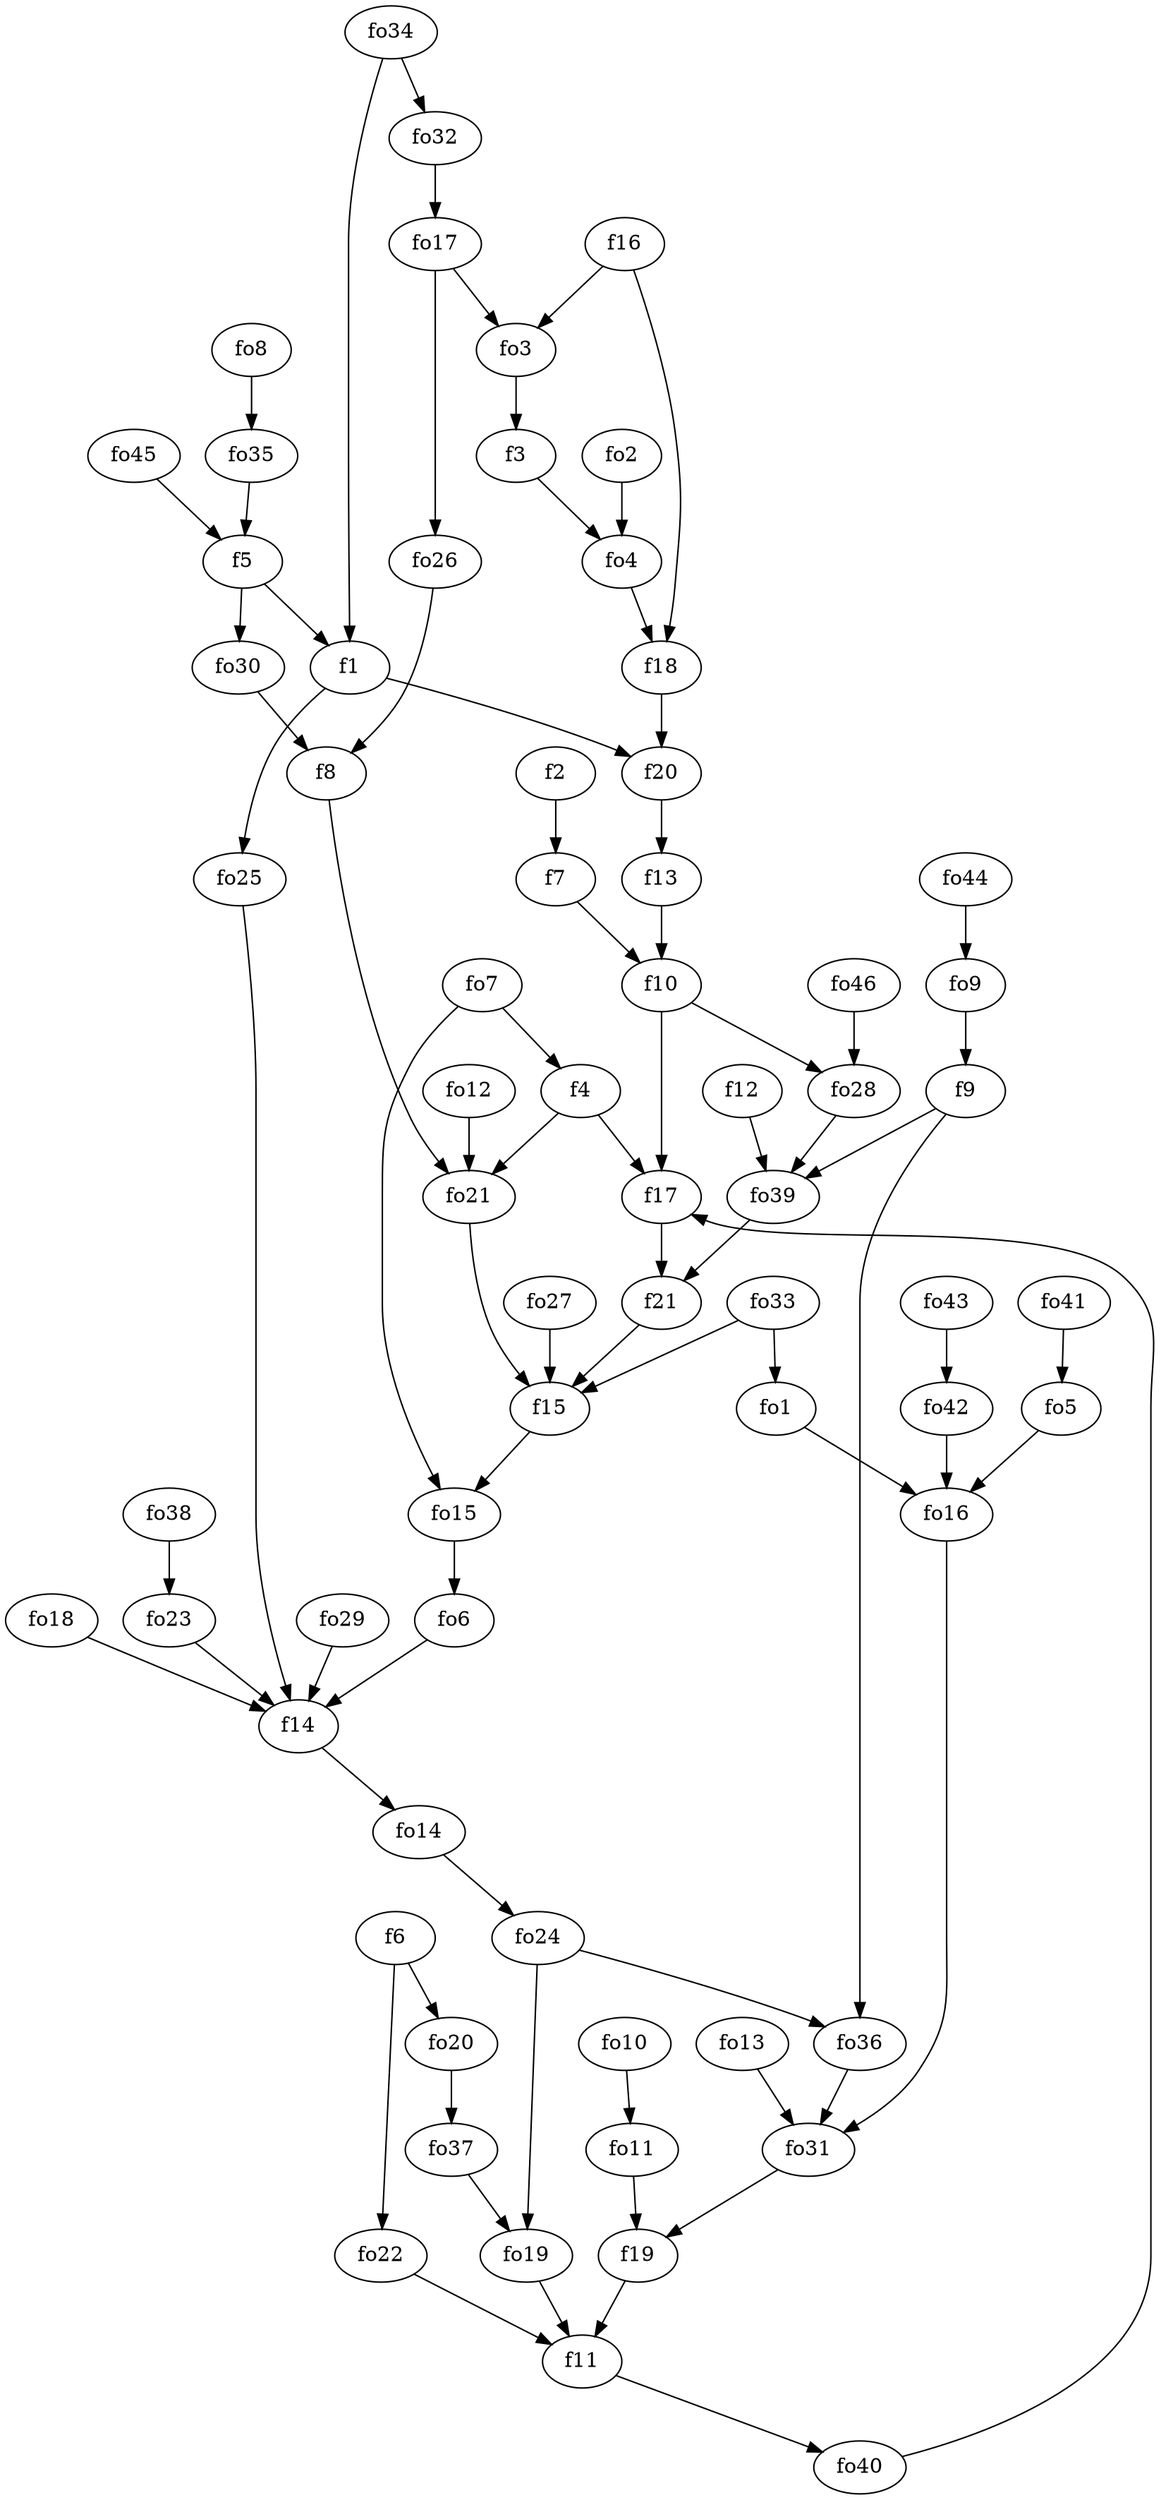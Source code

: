 strict digraph  {
f1;
f2;
f3;
f4;
f5;
f6;
f7;
f8;
f9;
f10;
f11;
f12;
f13;
f14;
f15;
f16;
f17;
f18;
f19;
f20;
f21;
fo1;
fo2;
fo3;
fo4;
fo5;
fo6;
fo7;
fo8;
fo9;
fo10;
fo11;
fo12;
fo13;
fo14;
fo15;
fo16;
fo17;
fo18;
fo19;
fo20;
fo21;
fo22;
fo23;
fo24;
fo25;
fo26;
fo27;
fo28;
fo29;
fo30;
fo31;
fo32;
fo33;
fo34;
fo35;
fo36;
fo37;
fo38;
fo39;
fo40;
fo41;
fo42;
fo43;
fo44;
fo45;
fo46;
f1 -> fo25  [weight=2];
f1 -> f20  [weight=2];
f2 -> f7  [weight=2];
f3 -> fo4  [weight=2];
f4 -> fo21  [weight=2];
f4 -> f17  [weight=2];
f5 -> f1  [weight=2];
f5 -> fo30  [weight=2];
f6 -> fo22  [weight=2];
f6 -> fo20  [weight=2];
f7 -> f10  [weight=2];
f8 -> fo21  [weight=2];
f9 -> fo39  [weight=2];
f9 -> fo36  [weight=2];
f10 -> f17  [weight=2];
f10 -> fo28  [weight=2];
f11 -> fo40  [weight=2];
f12 -> fo39  [weight=2];
f13 -> f10  [weight=2];
f14 -> fo14  [weight=2];
f15 -> fo15  [weight=2];
f16 -> f18  [weight=2];
f16 -> fo3  [weight=2];
f17 -> f21  [weight=2];
f18 -> f20  [weight=2];
f19 -> f11  [weight=2];
f20 -> f13  [weight=2];
f21 -> f15  [weight=2];
fo1 -> fo16  [weight=2];
fo2 -> fo4  [weight=2];
fo3 -> f3  [weight=2];
fo4 -> f18  [weight=2];
fo5 -> fo16  [weight=2];
fo6 -> f14  [weight=2];
fo7 -> f4  [weight=2];
fo7 -> fo15  [weight=2];
fo8 -> fo35  [weight=2];
fo9 -> f9  [weight=2];
fo10 -> fo11  [weight=2];
fo11 -> f19  [weight=2];
fo12 -> fo21  [weight=2];
fo13 -> fo31  [weight=2];
fo14 -> fo24  [weight=2];
fo15 -> fo6  [weight=2];
fo16 -> fo31  [weight=2];
fo17 -> fo3  [weight=2];
fo17 -> fo26  [weight=2];
fo18 -> f14  [weight=2];
fo19 -> f11  [weight=2];
fo20 -> fo37  [weight=2];
fo21 -> f15  [weight=2];
fo22 -> f11  [weight=2];
fo23 -> f14  [weight=2];
fo24 -> fo19  [weight=2];
fo24 -> fo36  [weight=2];
fo25 -> f14  [weight=2];
fo26 -> f8  [weight=2];
fo27 -> f15  [weight=2];
fo28 -> fo39  [weight=2];
fo29 -> f14  [weight=2];
fo30 -> f8  [weight=2];
fo31 -> f19  [weight=2];
fo32 -> fo17  [weight=2];
fo33 -> f15  [weight=2];
fo33 -> fo1  [weight=2];
fo34 -> fo32  [weight=2];
fo34 -> f1  [weight=2];
fo35 -> f5  [weight=2];
fo36 -> fo31  [weight=2];
fo37 -> fo19  [weight=2];
fo38 -> fo23  [weight=2];
fo39 -> f21  [weight=2];
fo40 -> f17  [weight=2];
fo41 -> fo5  [weight=2];
fo42 -> fo16  [weight=2];
fo43 -> fo42  [weight=2];
fo44 -> fo9  [weight=2];
fo45 -> f5  [weight=2];
fo46 -> fo28  [weight=2];
}
